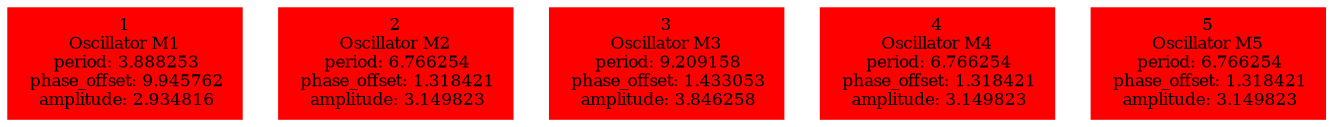  digraph g{ forcelabels=true;
1 [label=<1<BR />Oscillator M1<BR /> period: 3.888253<BR /> phase_offset: 9.945762<BR /> amplitude: 2.934816>, shape=box,color=red,style=filled,fontsize=8];2 [label=<2<BR />Oscillator M2<BR /> period: 6.766254<BR /> phase_offset: 1.318421<BR /> amplitude: 3.149823>, shape=box,color=red,style=filled,fontsize=8];3 [label=<3<BR />Oscillator M3<BR /> period: 9.209158<BR /> phase_offset: 1.433053<BR /> amplitude: 3.846258>, shape=box,color=red,style=filled,fontsize=8];4 [label=<4<BR />Oscillator M4<BR /> period: 6.766254<BR /> phase_offset: 1.318421<BR /> amplitude: 3.149823>, shape=box,color=red,style=filled,fontsize=8];5 [label=<5<BR />Oscillator M5<BR /> period: 6.766254<BR /> phase_offset: 1.318421<BR /> amplitude: 3.149823>, shape=box,color=red,style=filled,fontsize=8]; }
